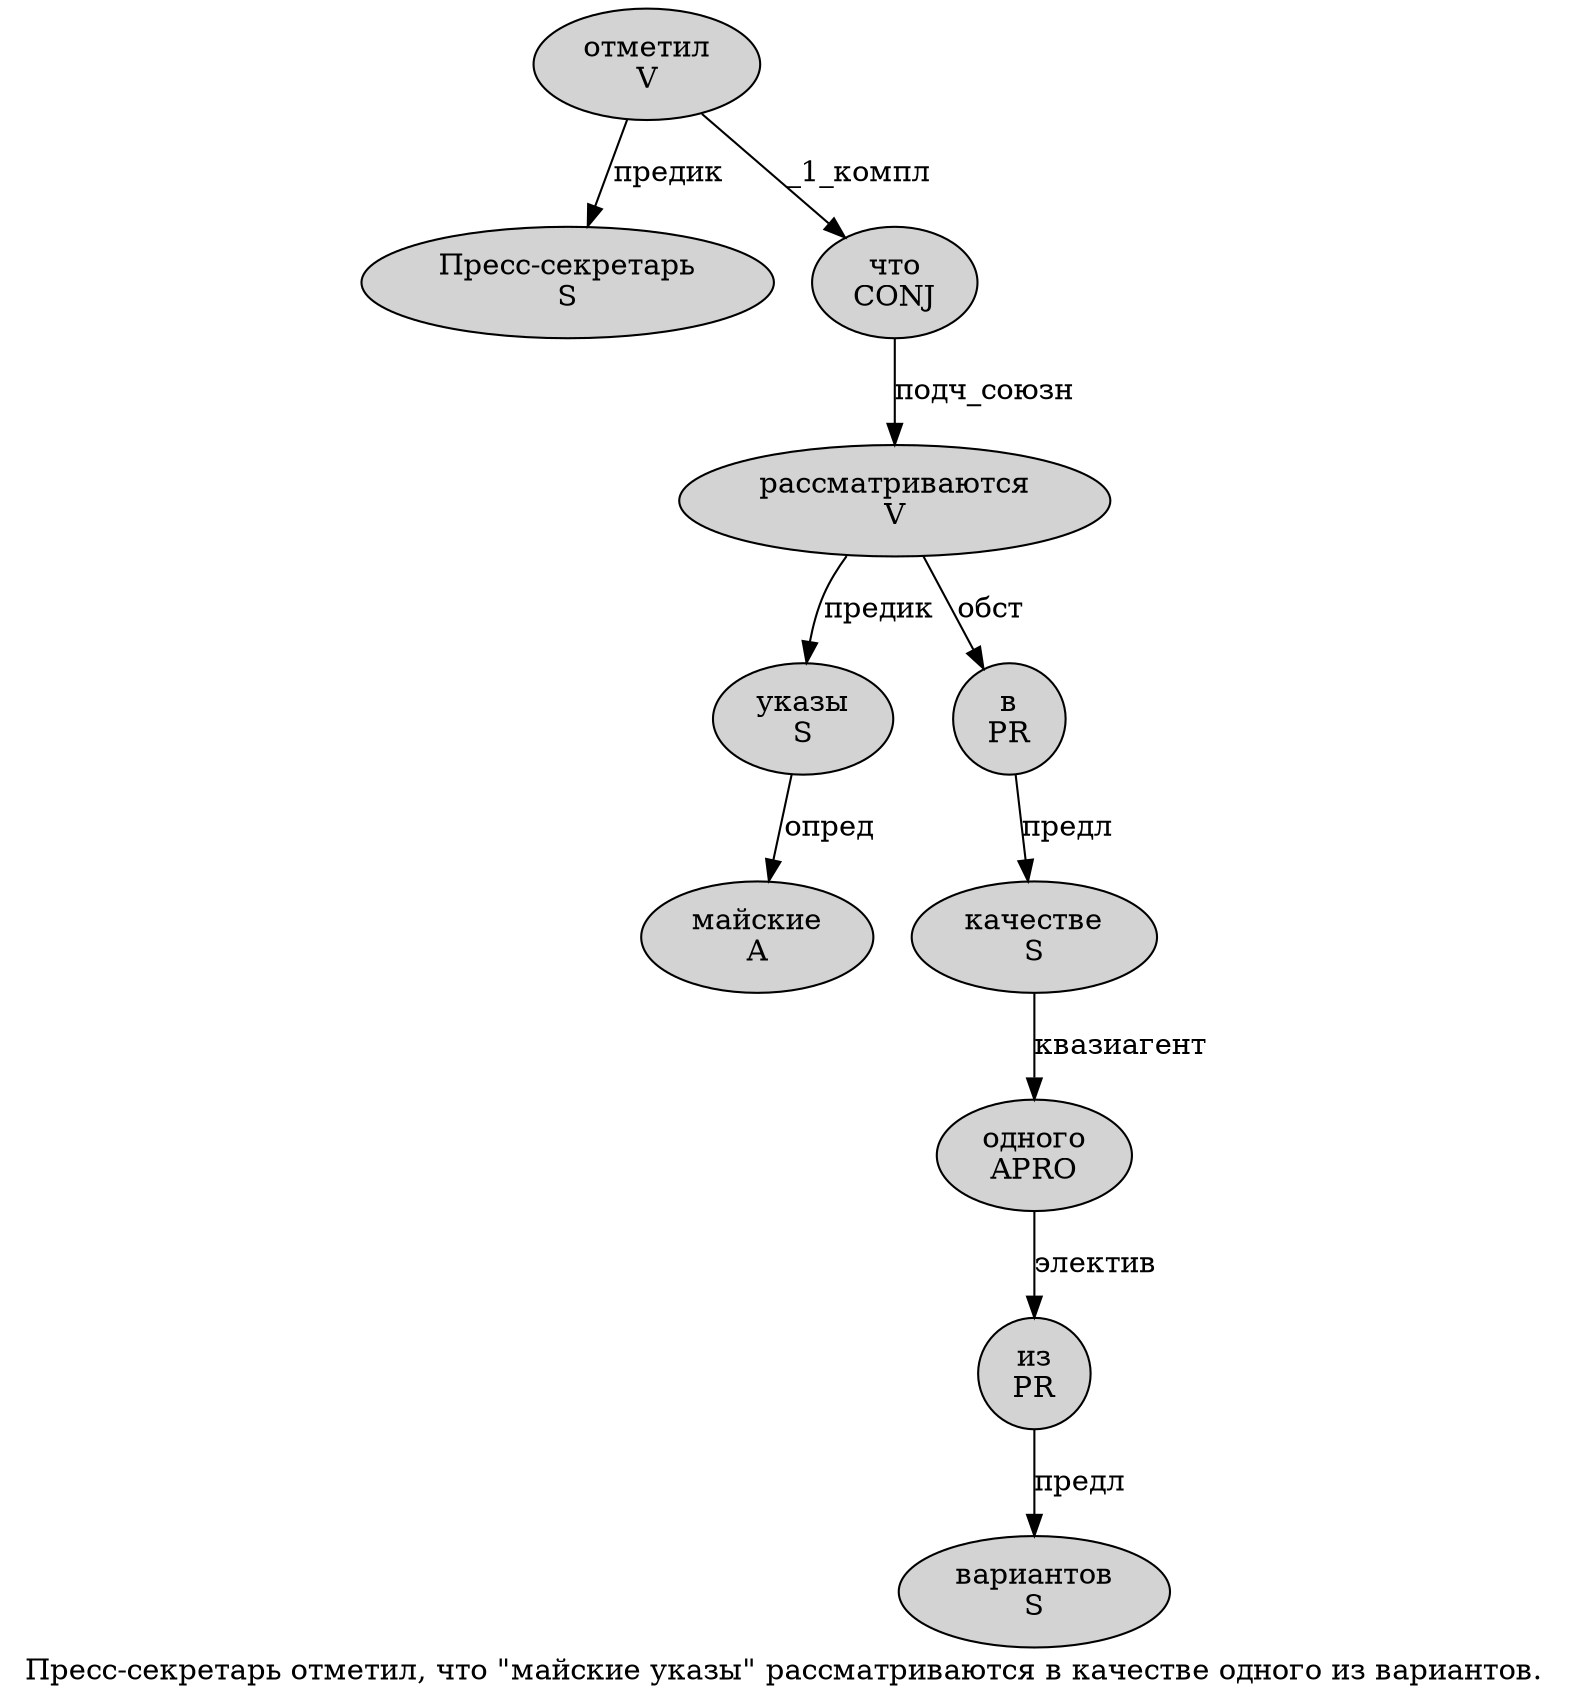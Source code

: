 digraph SENTENCE_1155 {
	graph [label="Пресс-секретарь отметил, что \"майские указы\" рассматриваются в качестве одного из вариантов."]
	node [style=filled]
		0 [label="Пресс-секретарь
S" color="" fillcolor=lightgray penwidth=1 shape=ellipse]
		1 [label="отметил
V" color="" fillcolor=lightgray penwidth=1 shape=ellipse]
		3 [label="что
CONJ" color="" fillcolor=lightgray penwidth=1 shape=ellipse]
		5 [label="майские
A" color="" fillcolor=lightgray penwidth=1 shape=ellipse]
		6 [label="указы
S" color="" fillcolor=lightgray penwidth=1 shape=ellipse]
		8 [label="рассматриваются
V" color="" fillcolor=lightgray penwidth=1 shape=ellipse]
		9 [label="в
PR" color="" fillcolor=lightgray penwidth=1 shape=ellipse]
		10 [label="качестве
S" color="" fillcolor=lightgray penwidth=1 shape=ellipse]
		11 [label="одного
APRO" color="" fillcolor=lightgray penwidth=1 shape=ellipse]
		12 [label="из
PR" color="" fillcolor=lightgray penwidth=1 shape=ellipse]
		13 [label="вариантов
S" color="" fillcolor=lightgray penwidth=1 shape=ellipse]
			1 -> 0 [label="предик"]
			1 -> 3 [label="_1_компл"]
			6 -> 5 [label="опред"]
			10 -> 11 [label="квазиагент"]
			11 -> 12 [label="электив"]
			8 -> 6 [label="предик"]
			8 -> 9 [label="обст"]
			9 -> 10 [label="предл"]
			3 -> 8 [label="подч_союзн"]
			12 -> 13 [label="предл"]
}